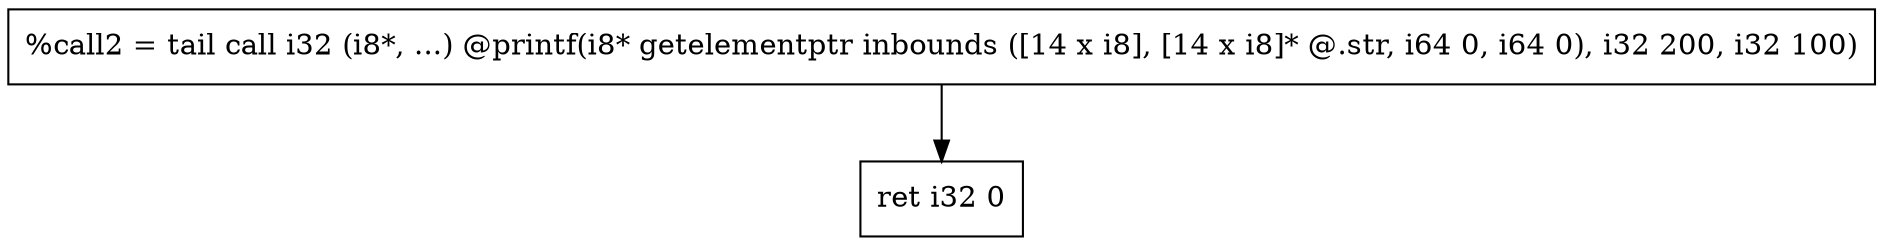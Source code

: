 digraph "CDFG for'main' function" {
	Node0x559334066a20[shape=record, label="  %call2 = tail call i32 (i8*, ...) @printf(i8* getelementptr inbounds ([14 x i8], [14 x i8]* @.str, i64 0, i64 0), i32 200, i32 100)"]
	Node0x559334066b28[shape=record, label="  ret i32 0"]
	Node0x559334066a20 -> Node0x559334066b28
edge [color=red]
}
